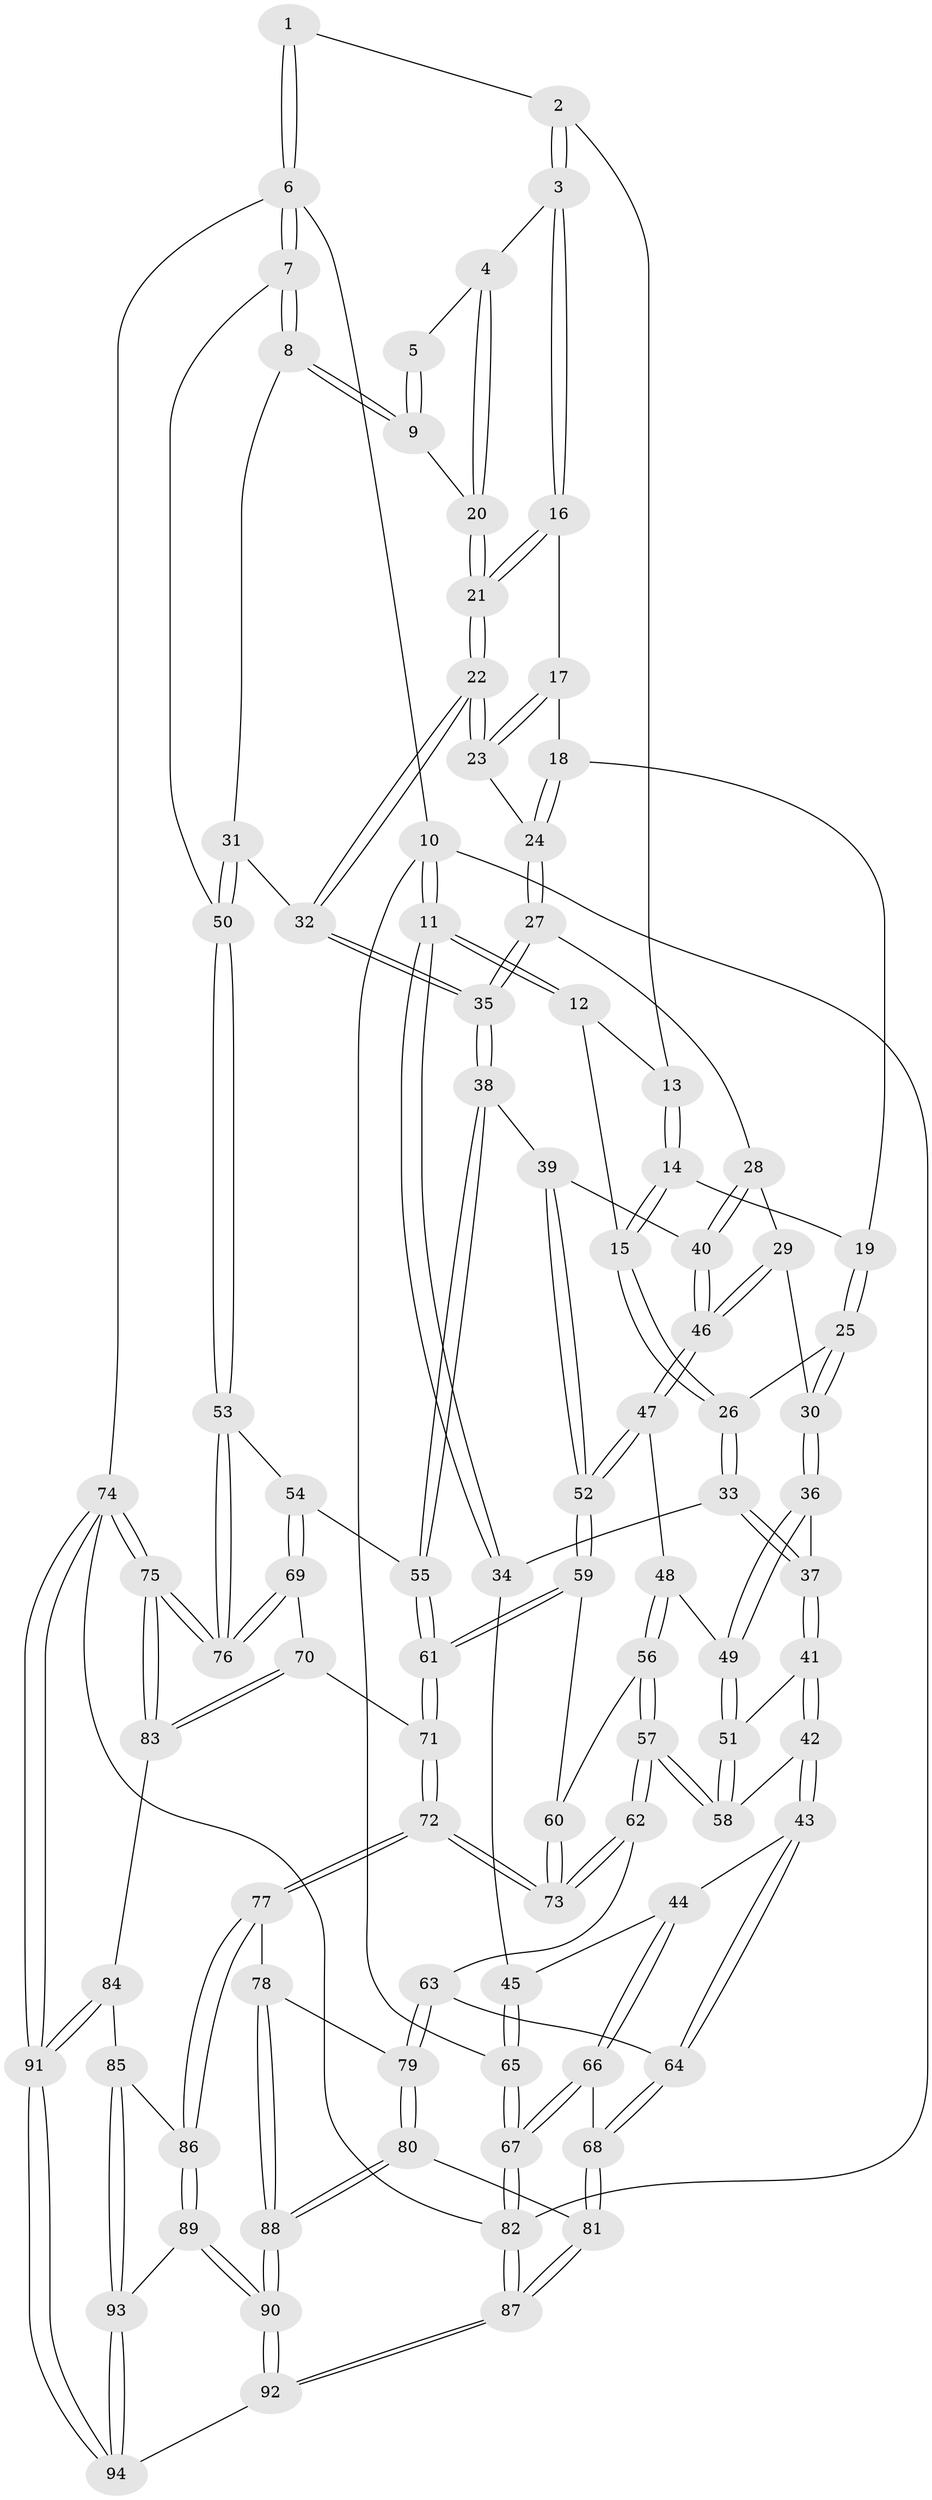 // Generated by graph-tools (version 1.1) at 2025/27/03/09/25 03:27:04]
// undirected, 94 vertices, 232 edges
graph export_dot {
graph [start="1"]
  node [color=gray90,style=filled];
  1 [pos="+0.9782841412159082+0"];
  2 [pos="+0.8244975201600807+0"];
  3 [pos="+0.7806775672116056+0.07700915393601224"];
  4 [pos="+0.8762110963161278+0.07679578031781356"];
  5 [pos="+0.9549228309186686+0"];
  6 [pos="+1+0"];
  7 [pos="+1+0.15046596841373563"];
  8 [pos="+0.990777913719761+0.1801865770625288"];
  9 [pos="+0.9349766352589457+0.173514831283097"];
  10 [pos="+0+0"];
  11 [pos="+0+0"];
  12 [pos="+0.2543105395481709+0"];
  13 [pos="+0.5498000363348696+0"];
  14 [pos="+0.5510869576010292+0"];
  15 [pos="+0.2954951910064255+0.15894005107329595"];
  16 [pos="+0.7393590867735073+0.13093279436726463"];
  17 [pos="+0.7261784116978732+0.13125818898360092"];
  18 [pos="+0.6786979194287429+0.13089604673376917"];
  19 [pos="+0.5701327583945532+0.07712816573560963"];
  20 [pos="+0.895630362912564+0.17114043915566812"];
  21 [pos="+0.8479609765786619+0.19967945967267692"];
  22 [pos="+0.840947877737026+0.22559496827018344"];
  23 [pos="+0.7517282474394384+0.2425940010125897"];
  24 [pos="+0.7010274689688396+0.2593156518274378"];
  25 [pos="+0.5017321980817347+0.18408709149765376"];
  26 [pos="+0.29467860610291335+0.18346441621367307"];
  27 [pos="+0.6895139867624688+0.3069993763021594"];
  28 [pos="+0.6610726308004682+0.3175454045270481"];
  29 [pos="+0.5403523123663282+0.30357888634303787"];
  30 [pos="+0.5240834921708388+0.2873059156566042"];
  31 [pos="+0.9034145298511128+0.3584490278361455"];
  32 [pos="+0.8389414069854814+0.37070041396138836"];
  33 [pos="+0.22862110028054633+0.23776193870194506"];
  34 [pos="+0.2257451676486935+0.23809962673020213"];
  35 [pos="+0.8366303571285333+0.3733443465443673"];
  36 [pos="+0.4029067969198912+0.37361504170141113"];
  37 [pos="+0.3131084622765403+0.3447255124379639"];
  38 [pos="+0.8184368824892782+0.46477614396243566"];
  39 [pos="+0.6900979641372179+0.43312283597949885"];
  40 [pos="+0.6683360348622955+0.4126040294014839"];
  41 [pos="+0.29703362150835755+0.41510207672354243"];
  42 [pos="+0.26964696169570124+0.4863524856837429"];
  43 [pos="+0.2117187665795206+0.5101279232220571"];
  44 [pos="+0.15959425359809695+0.4964510935872672"];
  45 [pos="+0.037491161032755606+0.40746404662375113"];
  46 [pos="+0.5571352009227145+0.4405475941969017"];
  47 [pos="+0.5562212899340355+0.44466788121116085"];
  48 [pos="+0.5100132633760854+0.45765033949799344"];
  49 [pos="+0.4162351865787072+0.456850283939947"];
  50 [pos="+1+0.37805064698479324"];
  51 [pos="+0.40826185704327217+0.4709760617580757"];
  52 [pos="+0.5993948318615105+0.5350425327264777"];
  53 [pos="+1+0.5183870879597754"];
  54 [pos="+0.824375491415489+0.49434716694856995"];
  55 [pos="+0.8227737775026014+0.49205300890464565"];
  56 [pos="+0.4579658041095809+0.5862027488565299"];
  57 [pos="+0.4139833206097868+0.6023413193664631"];
  58 [pos="+0.3867516405709448+0.5201067840015092"];
  59 [pos="+0.599571465399909+0.53592027206452"];
  60 [pos="+0.5424859872978725+0.5728286638364828"];
  61 [pos="+0.6400209154376036+0.5630326183432501"];
  62 [pos="+0.3996277047302701+0.6411333590466337"];
  63 [pos="+0.369577921569292+0.6618235843042409"];
  64 [pos="+0.29984889645551666+0.6915255043917525"];
  65 [pos="+0+0.419797288187639"];
  66 [pos="+0.1309006844178769+0.7480299259549901"];
  67 [pos="+0+0.9356019768959846"];
  68 [pos="+0.27626916398639045+0.7217747351025482"];
  69 [pos="+0.8494708172009328+0.6829769932217916"];
  70 [pos="+0.750673061564997+0.7370619911102103"];
  71 [pos="+0.677756188740153+0.724696794676456"];
  72 [pos="+0.5798436086162787+0.7681070919018527"];
  73 [pos="+0.5677954846576855+0.7551484219146171"];
  74 [pos="+1+1"];
  75 [pos="+1+0.9669690687188766"];
  76 [pos="+1+0.8257626268893699"];
  77 [pos="+0.5610532952450413+0.8110325315418306"];
  78 [pos="+0.5458382517598162+0.8155440662160626"];
  79 [pos="+0.4554184796499991+0.8352351145996303"];
  80 [pos="+0.38497154865890154+0.8758021043335639"];
  81 [pos="+0.34413487750075233+0.8763942166391562"];
  82 [pos="+0+1"];
  83 [pos="+0.7717849211570604+0.8741170999428293"];
  84 [pos="+0.7581959383480742+0.9015674148838181"];
  85 [pos="+0.7249837518216012+0.9198102190698038"];
  86 [pos="+0.5840214392525933+0.8837152724030729"];
  87 [pos="+0+1"];
  88 [pos="+0.45649472971729455+0.9616138329636476"];
  89 [pos="+0.57821512139798+0.9160114430055102"];
  90 [pos="+0.5334118947583213+1"];
  91 [pos="+1+1"];
  92 [pos="+0.5377822634081756+1"];
  93 [pos="+0.7002310060211578+0.9792666937127544"];
  94 [pos="+0.6380807183269626+1"];
  1 -- 2;
  1 -- 6;
  1 -- 6;
  2 -- 3;
  2 -- 3;
  2 -- 13;
  3 -- 4;
  3 -- 16;
  3 -- 16;
  4 -- 5;
  4 -- 20;
  4 -- 20;
  5 -- 9;
  5 -- 9;
  6 -- 7;
  6 -- 7;
  6 -- 10;
  6 -- 74;
  7 -- 8;
  7 -- 8;
  7 -- 50;
  8 -- 9;
  8 -- 9;
  8 -- 31;
  9 -- 20;
  10 -- 11;
  10 -- 11;
  10 -- 65;
  10 -- 82;
  11 -- 12;
  11 -- 12;
  11 -- 34;
  11 -- 34;
  12 -- 13;
  12 -- 15;
  13 -- 14;
  13 -- 14;
  14 -- 15;
  14 -- 15;
  14 -- 19;
  15 -- 26;
  15 -- 26;
  16 -- 17;
  16 -- 21;
  16 -- 21;
  17 -- 18;
  17 -- 23;
  17 -- 23;
  18 -- 19;
  18 -- 24;
  18 -- 24;
  19 -- 25;
  19 -- 25;
  20 -- 21;
  20 -- 21;
  21 -- 22;
  21 -- 22;
  22 -- 23;
  22 -- 23;
  22 -- 32;
  22 -- 32;
  23 -- 24;
  24 -- 27;
  24 -- 27;
  25 -- 26;
  25 -- 30;
  25 -- 30;
  26 -- 33;
  26 -- 33;
  27 -- 28;
  27 -- 35;
  27 -- 35;
  28 -- 29;
  28 -- 40;
  28 -- 40;
  29 -- 30;
  29 -- 46;
  29 -- 46;
  30 -- 36;
  30 -- 36;
  31 -- 32;
  31 -- 50;
  31 -- 50;
  32 -- 35;
  32 -- 35;
  33 -- 34;
  33 -- 37;
  33 -- 37;
  34 -- 45;
  35 -- 38;
  35 -- 38;
  36 -- 37;
  36 -- 49;
  36 -- 49;
  37 -- 41;
  37 -- 41;
  38 -- 39;
  38 -- 55;
  38 -- 55;
  39 -- 40;
  39 -- 52;
  39 -- 52;
  40 -- 46;
  40 -- 46;
  41 -- 42;
  41 -- 42;
  41 -- 51;
  42 -- 43;
  42 -- 43;
  42 -- 58;
  43 -- 44;
  43 -- 64;
  43 -- 64;
  44 -- 45;
  44 -- 66;
  44 -- 66;
  45 -- 65;
  45 -- 65;
  46 -- 47;
  46 -- 47;
  47 -- 48;
  47 -- 52;
  47 -- 52;
  48 -- 49;
  48 -- 56;
  48 -- 56;
  49 -- 51;
  49 -- 51;
  50 -- 53;
  50 -- 53;
  51 -- 58;
  51 -- 58;
  52 -- 59;
  52 -- 59;
  53 -- 54;
  53 -- 76;
  53 -- 76;
  54 -- 55;
  54 -- 69;
  54 -- 69;
  55 -- 61;
  55 -- 61;
  56 -- 57;
  56 -- 57;
  56 -- 60;
  57 -- 58;
  57 -- 58;
  57 -- 62;
  57 -- 62;
  59 -- 60;
  59 -- 61;
  59 -- 61;
  60 -- 73;
  60 -- 73;
  61 -- 71;
  61 -- 71;
  62 -- 63;
  62 -- 73;
  62 -- 73;
  63 -- 64;
  63 -- 79;
  63 -- 79;
  64 -- 68;
  64 -- 68;
  65 -- 67;
  65 -- 67;
  66 -- 67;
  66 -- 67;
  66 -- 68;
  67 -- 82;
  67 -- 82;
  68 -- 81;
  68 -- 81;
  69 -- 70;
  69 -- 76;
  69 -- 76;
  70 -- 71;
  70 -- 83;
  70 -- 83;
  71 -- 72;
  71 -- 72;
  72 -- 73;
  72 -- 73;
  72 -- 77;
  72 -- 77;
  74 -- 75;
  74 -- 75;
  74 -- 91;
  74 -- 91;
  74 -- 82;
  75 -- 76;
  75 -- 76;
  75 -- 83;
  75 -- 83;
  77 -- 78;
  77 -- 86;
  77 -- 86;
  78 -- 79;
  78 -- 88;
  78 -- 88;
  79 -- 80;
  79 -- 80;
  80 -- 81;
  80 -- 88;
  80 -- 88;
  81 -- 87;
  81 -- 87;
  82 -- 87;
  82 -- 87;
  83 -- 84;
  84 -- 85;
  84 -- 91;
  84 -- 91;
  85 -- 86;
  85 -- 93;
  85 -- 93;
  86 -- 89;
  86 -- 89;
  87 -- 92;
  87 -- 92;
  88 -- 90;
  88 -- 90;
  89 -- 90;
  89 -- 90;
  89 -- 93;
  90 -- 92;
  90 -- 92;
  91 -- 94;
  91 -- 94;
  92 -- 94;
  93 -- 94;
  93 -- 94;
}
